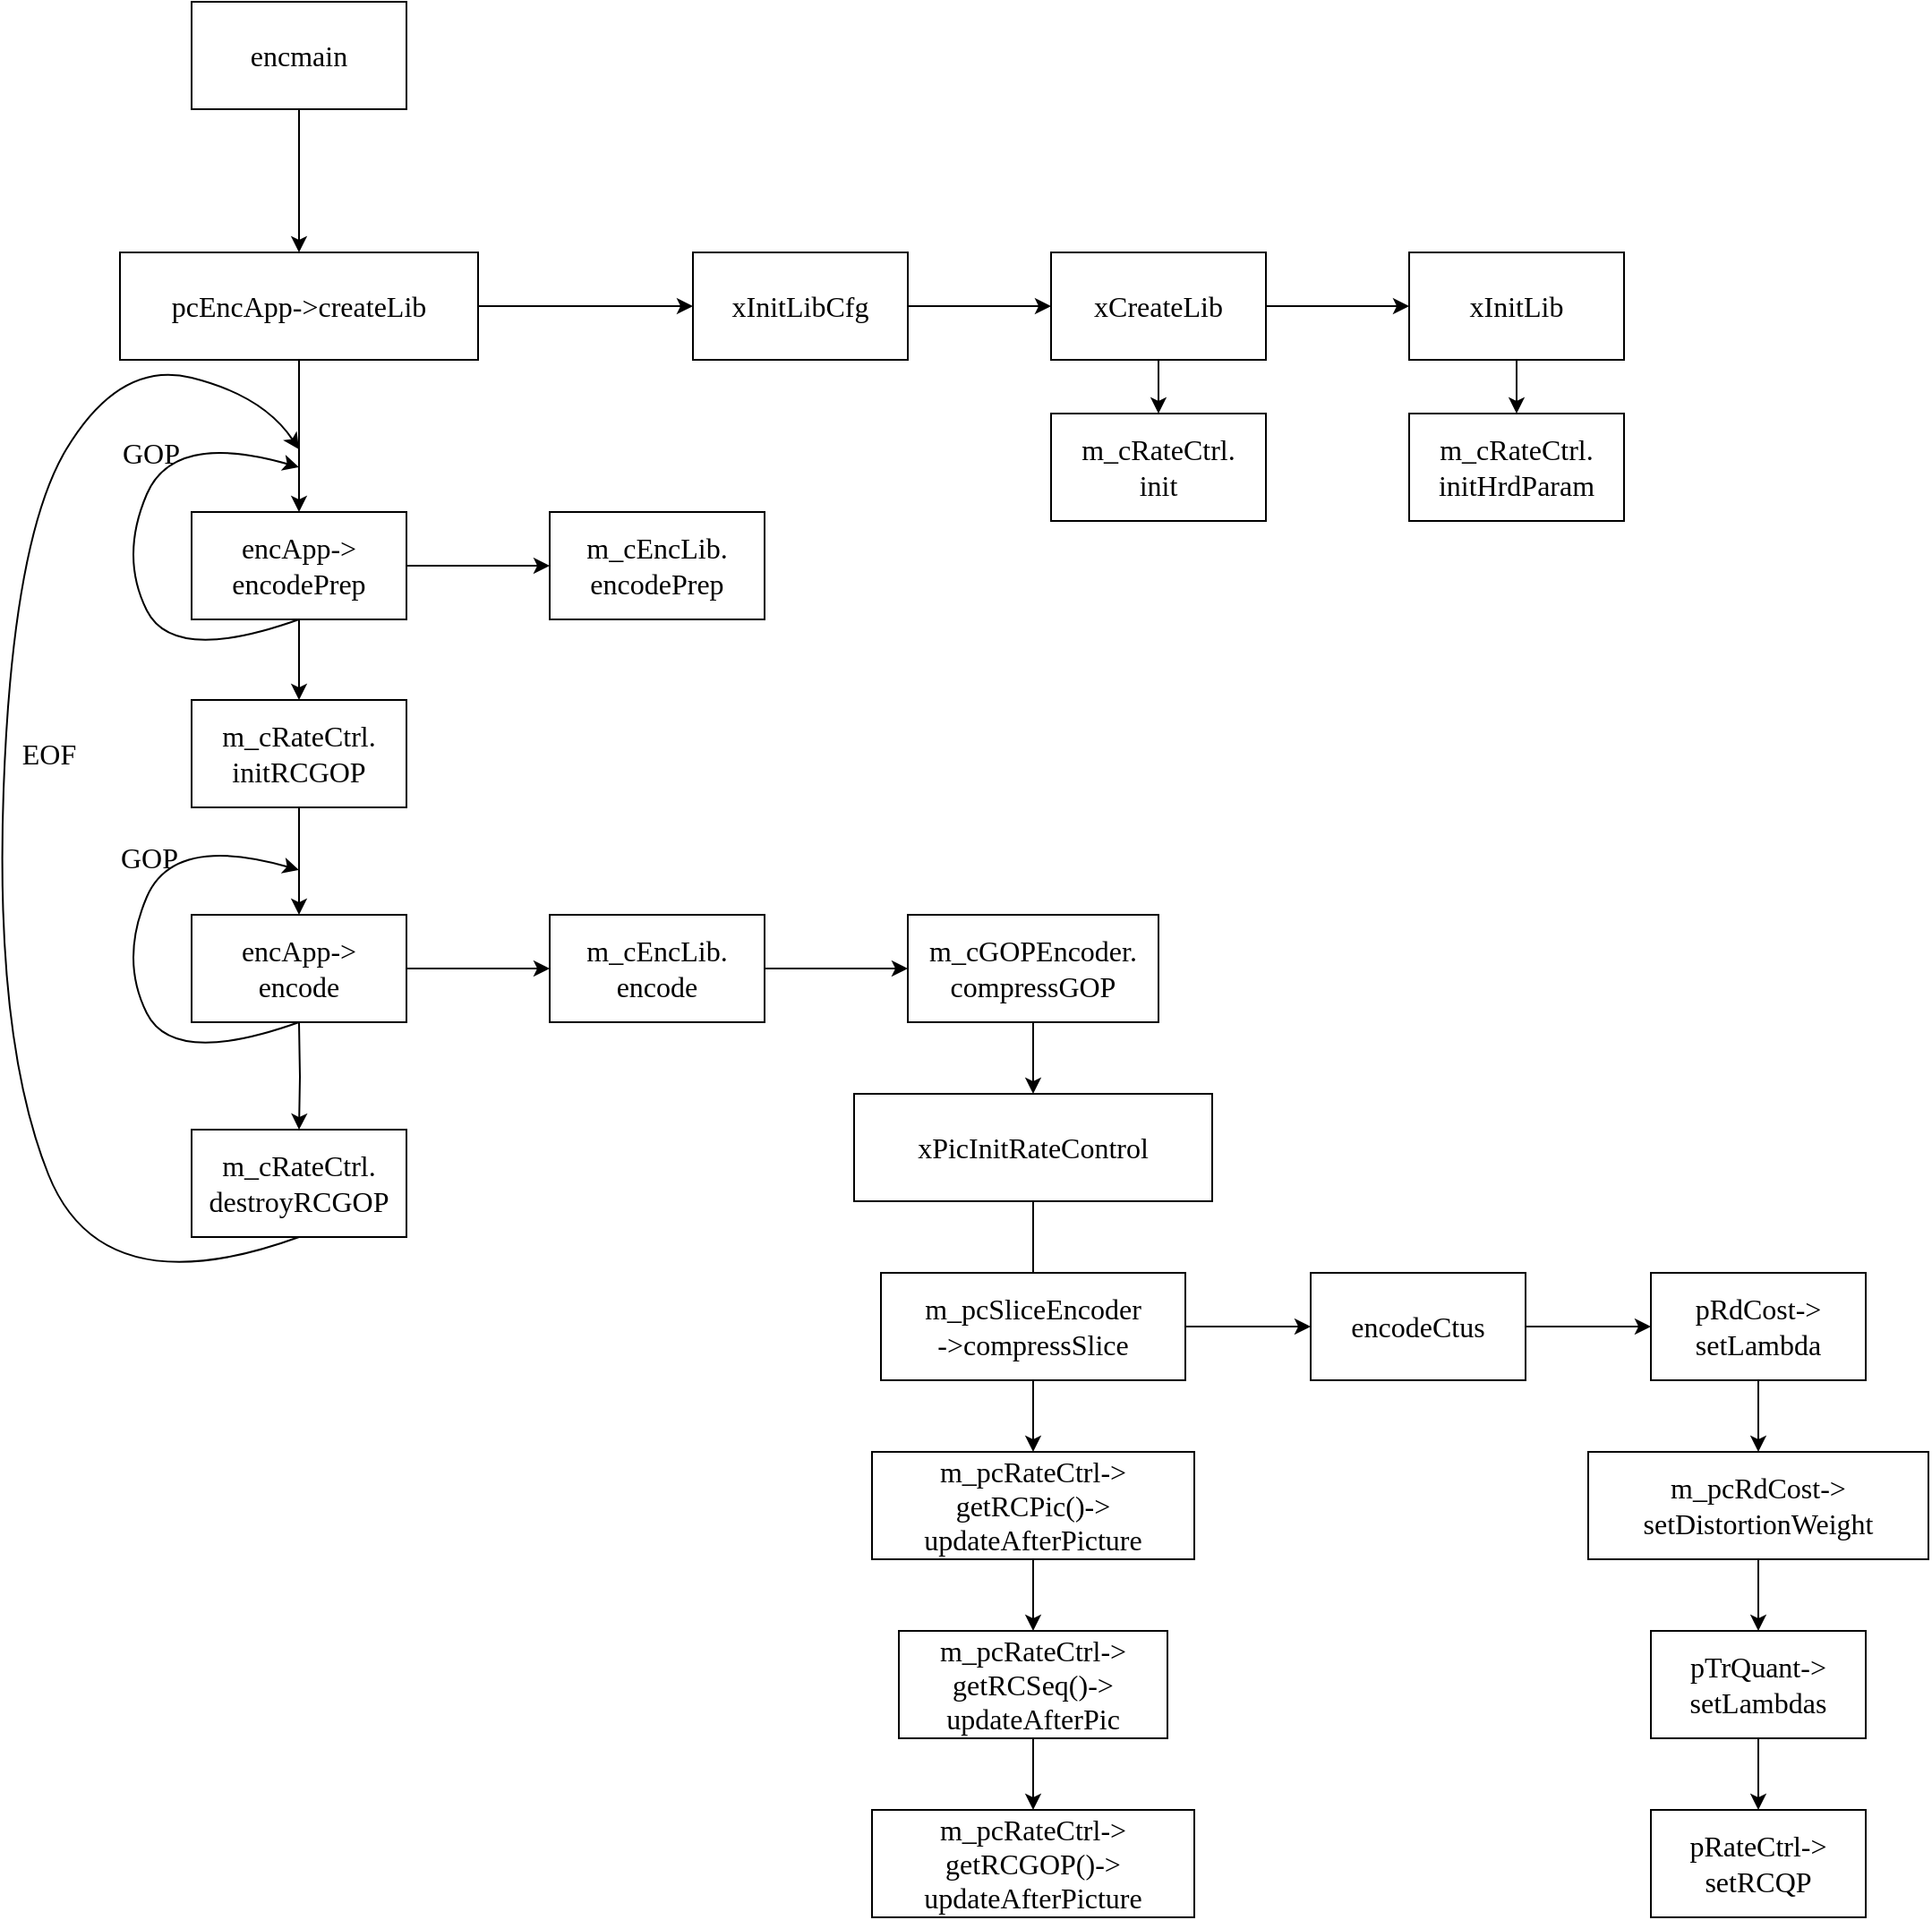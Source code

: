 <mxfile version="18.0.3" type="github">
  <diagram id="z2ERmampXV34Q7dFAgUw" name="Page-1">
    <mxGraphModel dx="956" dy="705" grid="1" gridSize="10" guides="1" tooltips="1" connect="1" arrows="1" fold="1" page="1" pageScale="1" pageWidth="827" pageHeight="1169" math="0" shadow="0">
      <root>
        <mxCell id="0" />
        <mxCell id="1" parent="0" />
        <mxCell id="PeY2l2dWGEtgDnYQ0aen-1" value="" style="edgeStyle=orthogonalEdgeStyle;rounded=0;orthogonalLoop=1;jettySize=auto;html=1;fontFamily=Lucida Console;fontSize=16;" edge="1" parent="1" source="PeY2l2dWGEtgDnYQ0aen-2" target="PeY2l2dWGEtgDnYQ0aen-5">
          <mxGeometry relative="1" as="geometry" />
        </mxCell>
        <mxCell id="PeY2l2dWGEtgDnYQ0aen-2" value="encmain" style="rounded=0;whiteSpace=wrap;html=1;fontFamily=Lucida Console;fontSize=16;" vertex="1" parent="1">
          <mxGeometry x="120" y="150" width="120" height="60" as="geometry" />
        </mxCell>
        <mxCell id="PeY2l2dWGEtgDnYQ0aen-3" value="" style="edgeStyle=orthogonalEdgeStyle;rounded=0;orthogonalLoop=1;jettySize=auto;html=1;fontFamily=Lucida Console;fontSize=16;" edge="1" parent="1" source="PeY2l2dWGEtgDnYQ0aen-5" target="PeY2l2dWGEtgDnYQ0aen-7">
          <mxGeometry relative="1" as="geometry" />
        </mxCell>
        <mxCell id="PeY2l2dWGEtgDnYQ0aen-4" value="" style="edgeStyle=orthogonalEdgeStyle;rounded=0;orthogonalLoop=1;jettySize=auto;html=1;fontFamily=Lucida Console;fontSize=16;" edge="1" parent="1" source="PeY2l2dWGEtgDnYQ0aen-5" target="PeY2l2dWGEtgDnYQ0aen-15">
          <mxGeometry relative="1" as="geometry" />
        </mxCell>
        <mxCell id="PeY2l2dWGEtgDnYQ0aen-5" value="pcEncApp-&amp;gt;createLib" style="whiteSpace=wrap;html=1;fontSize=16;fontFamily=Lucida Console;rounded=0;" vertex="1" parent="1">
          <mxGeometry x="80" y="290" width="200" height="60" as="geometry" />
        </mxCell>
        <mxCell id="PeY2l2dWGEtgDnYQ0aen-6" value="" style="edgeStyle=orthogonalEdgeStyle;rounded=0;orthogonalLoop=1;jettySize=auto;html=1;fontFamily=Lucida Console;fontSize=16;" edge="1" parent="1" source="PeY2l2dWGEtgDnYQ0aen-7" target="PeY2l2dWGEtgDnYQ0aen-10">
          <mxGeometry relative="1" as="geometry" />
        </mxCell>
        <mxCell id="PeY2l2dWGEtgDnYQ0aen-7" value="xInitLibCfg" style="whiteSpace=wrap;html=1;fontSize=16;fontFamily=Lucida Console;rounded=0;" vertex="1" parent="1">
          <mxGeometry x="400" y="290" width="120" height="60" as="geometry" />
        </mxCell>
        <mxCell id="PeY2l2dWGEtgDnYQ0aen-8" value="" style="edgeStyle=orthogonalEdgeStyle;rounded=0;orthogonalLoop=1;jettySize=auto;html=1;fontFamily=Lucida Console;fontSize=16;" edge="1" parent="1" source="PeY2l2dWGEtgDnYQ0aen-10" target="PeY2l2dWGEtgDnYQ0aen-12">
          <mxGeometry relative="1" as="geometry" />
        </mxCell>
        <mxCell id="PeY2l2dWGEtgDnYQ0aen-9" value="" style="edgeStyle=orthogonalEdgeStyle;rounded=0;orthogonalLoop=1;jettySize=auto;html=1;fontFamily=Lucida Console;fontSize=16;" edge="1" parent="1" source="PeY2l2dWGEtgDnYQ0aen-10" target="PeY2l2dWGEtgDnYQ0aen-13">
          <mxGeometry relative="1" as="geometry" />
        </mxCell>
        <mxCell id="PeY2l2dWGEtgDnYQ0aen-10" value="xCreateLib" style="whiteSpace=wrap;html=1;fontSize=16;fontFamily=Lucida Console;rounded=0;" vertex="1" parent="1">
          <mxGeometry x="600" y="290" width="120" height="60" as="geometry" />
        </mxCell>
        <mxCell id="PeY2l2dWGEtgDnYQ0aen-11" value="" style="edgeStyle=orthogonalEdgeStyle;rounded=0;orthogonalLoop=1;jettySize=auto;html=1;fontFamily=Lucida Console;fontSize=16;" edge="1" parent="1" source="PeY2l2dWGEtgDnYQ0aen-12" target="PeY2l2dWGEtgDnYQ0aen-14">
          <mxGeometry relative="1" as="geometry" />
        </mxCell>
        <mxCell id="PeY2l2dWGEtgDnYQ0aen-12" value="xInitLib" style="whiteSpace=wrap;html=1;fontSize=16;fontFamily=Lucida Console;rounded=0;" vertex="1" parent="1">
          <mxGeometry x="800" y="290" width="120" height="60" as="geometry" />
        </mxCell>
        <mxCell id="PeY2l2dWGEtgDnYQ0aen-13" value="m_cRateCtrl.&lt;br&gt;init" style="whiteSpace=wrap;html=1;fontSize=16;fontFamily=Lucida Console;rounded=0;" vertex="1" parent="1">
          <mxGeometry x="600" y="380" width="120" height="60" as="geometry" />
        </mxCell>
        <mxCell id="PeY2l2dWGEtgDnYQ0aen-14" value="m_cRateCtrl.&lt;br&gt;initHrdParam" style="whiteSpace=wrap;html=1;fontSize=16;fontFamily=Lucida Console;rounded=0;" vertex="1" parent="1">
          <mxGeometry x="800" y="380" width="120" height="60" as="geometry" />
        </mxCell>
        <mxCell id="PeY2l2dWGEtgDnYQ0aen-17" value="" style="edgeStyle=orthogonalEdgeStyle;rounded=0;orthogonalLoop=1;jettySize=auto;html=1;" edge="1" parent="1" source="PeY2l2dWGEtgDnYQ0aen-15" target="PeY2l2dWGEtgDnYQ0aen-16">
          <mxGeometry relative="1" as="geometry" />
        </mxCell>
        <mxCell id="PeY2l2dWGEtgDnYQ0aen-15" value="encApp-&amp;gt;&lt;br&gt;encodePrep" style="whiteSpace=wrap;html=1;fontSize=16;fontFamily=Lucida Console;rounded=0;" vertex="1" parent="1">
          <mxGeometry x="120" y="435" width="120" height="60" as="geometry" />
        </mxCell>
        <mxCell id="PeY2l2dWGEtgDnYQ0aen-19" value="" style="edgeStyle=orthogonalEdgeStyle;rounded=0;orthogonalLoop=1;jettySize=auto;html=1;exitX=0.5;exitY=1;exitDx=0;exitDy=0;" edge="1" parent="1" source="PeY2l2dWGEtgDnYQ0aen-15" target="PeY2l2dWGEtgDnYQ0aen-18">
          <mxGeometry relative="1" as="geometry" />
        </mxCell>
        <mxCell id="PeY2l2dWGEtgDnYQ0aen-16" value="m_cEncLib.&lt;br&gt;encodePrep" style="whiteSpace=wrap;html=1;fontSize=16;fontFamily=Lucida Console;rounded=0;" vertex="1" parent="1">
          <mxGeometry x="320" y="435" width="120" height="60" as="geometry" />
        </mxCell>
        <mxCell id="PeY2l2dWGEtgDnYQ0aen-24" value="" style="edgeStyle=orthogonalEdgeStyle;rounded=0;orthogonalLoop=1;jettySize=auto;html=1;fontFamily=Lucida Console;fontSize=16;" edge="1" parent="1" source="PeY2l2dWGEtgDnYQ0aen-18" target="PeY2l2dWGEtgDnYQ0aen-23">
          <mxGeometry relative="1" as="geometry" />
        </mxCell>
        <mxCell id="PeY2l2dWGEtgDnYQ0aen-18" value="m_cRateCtrl.&lt;br&gt;initRCGOP" style="whiteSpace=wrap;html=1;fontSize=16;fontFamily=Lucida Console;rounded=0;" vertex="1" parent="1">
          <mxGeometry x="120" y="540" width="120" height="60" as="geometry" />
        </mxCell>
        <mxCell id="PeY2l2dWGEtgDnYQ0aen-20" value="" style="curved=1;endArrow=classic;html=1;rounded=0;exitX=0.5;exitY=1;exitDx=0;exitDy=0;" edge="1" parent="1" source="PeY2l2dWGEtgDnYQ0aen-15">
          <mxGeometry width="50" height="50" relative="1" as="geometry">
            <mxPoint x="390" y="610" as="sourcePoint" />
            <mxPoint x="180" y="410" as="targetPoint" />
            <Array as="points">
              <mxPoint x="110" y="520" />
              <mxPoint x="80" y="460" />
              <mxPoint x="110" y="390" />
            </Array>
          </mxGeometry>
        </mxCell>
        <mxCell id="PeY2l2dWGEtgDnYQ0aen-22" value="GOP" style="text;html=1;resizable=0;autosize=1;align=center;verticalAlign=middle;points=[];fillColor=none;strokeColor=none;rounded=0;fontFamily=Lucida Console;fontSize=16;" vertex="1" parent="1">
          <mxGeometry x="77" y="392" width="40" height="20" as="geometry" />
        </mxCell>
        <mxCell id="PeY2l2dWGEtgDnYQ0aen-34" value="" style="edgeStyle=orthogonalEdgeStyle;rounded=0;orthogonalLoop=1;jettySize=auto;html=1;fontFamily=Lucida Console;fontSize=16;" edge="1" parent="1" source="PeY2l2dWGEtgDnYQ0aen-23" target="PeY2l2dWGEtgDnYQ0aen-33">
          <mxGeometry relative="1" as="geometry" />
        </mxCell>
        <mxCell id="PeY2l2dWGEtgDnYQ0aen-23" value="encApp-&amp;gt;&lt;br&gt;encode" style="whiteSpace=wrap;html=1;fontSize=16;fontFamily=Lucida Console;rounded=0;" vertex="1" parent="1">
          <mxGeometry x="120" y="660" width="120" height="60" as="geometry" />
        </mxCell>
        <mxCell id="PeY2l2dWGEtgDnYQ0aen-25" value="" style="curved=1;endArrow=classic;html=1;rounded=0;exitX=0.5;exitY=1;exitDx=0;exitDy=0;" edge="1" parent="1">
          <mxGeometry width="50" height="50" relative="1" as="geometry">
            <mxPoint x="180" y="720" as="sourcePoint" />
            <mxPoint x="180" y="635" as="targetPoint" />
            <Array as="points">
              <mxPoint x="110" y="745" />
              <mxPoint x="80" y="685" />
              <mxPoint x="110" y="615" />
            </Array>
          </mxGeometry>
        </mxCell>
        <mxCell id="PeY2l2dWGEtgDnYQ0aen-26" value="GOP" style="text;html=1;resizable=0;autosize=1;align=center;verticalAlign=middle;points=[];fillColor=none;strokeColor=none;rounded=0;fontFamily=Lucida Console;fontSize=16;" vertex="1" parent="1">
          <mxGeometry x="76" y="618" width="40" height="20" as="geometry" />
        </mxCell>
        <mxCell id="PeY2l2dWGEtgDnYQ0aen-27" value="" style="curved=1;endArrow=classic;html=1;rounded=0;fontFamily=Lucida Console;fontSize=16;exitX=0.5;exitY=1;exitDx=0;exitDy=0;" edge="1" parent="1" source="PeY2l2dWGEtgDnYQ0aen-39">
          <mxGeometry width="50" height="50" relative="1" as="geometry">
            <mxPoint x="60" y="820" as="sourcePoint" />
            <mxPoint x="180" y="400" as="targetPoint" />
            <Array as="points">
              <mxPoint x="70" y="880" />
              <mxPoint x="10" y="730" />
              <mxPoint x="20" y="450" />
              <mxPoint x="80" y="350" />
              <mxPoint x="160" y="370" />
            </Array>
          </mxGeometry>
        </mxCell>
        <mxCell id="PeY2l2dWGEtgDnYQ0aen-28" value="EOF" style="text;html=1;resizable=0;autosize=1;align=center;verticalAlign=middle;points=[];fillColor=none;strokeColor=none;rounded=0;fontFamily=Lucida Console;fontSize=16;" vertex="1" parent="1">
          <mxGeometry x="20" y="560" width="40" height="20" as="geometry" />
        </mxCell>
        <mxCell id="PeY2l2dWGEtgDnYQ0aen-36" value="" style="edgeStyle=orthogonalEdgeStyle;rounded=0;orthogonalLoop=1;jettySize=auto;html=1;fontFamily=Lucida Console;fontSize=16;" edge="1" parent="1" source="PeY2l2dWGEtgDnYQ0aen-33" target="PeY2l2dWGEtgDnYQ0aen-35">
          <mxGeometry relative="1" as="geometry" />
        </mxCell>
        <mxCell id="PeY2l2dWGEtgDnYQ0aen-33" value="m_cEncLib.&lt;br&gt;encode" style="whiteSpace=wrap;html=1;fontSize=16;fontFamily=Lucida Console;rounded=0;" vertex="1" parent="1">
          <mxGeometry x="320" y="660" width="120" height="60" as="geometry" />
        </mxCell>
        <mxCell id="PeY2l2dWGEtgDnYQ0aen-40" value="" style="edgeStyle=orthogonalEdgeStyle;rounded=0;orthogonalLoop=1;jettySize=auto;html=1;fontFamily=Lucida Console;fontSize=16;" edge="1" parent="1" target="PeY2l2dWGEtgDnYQ0aen-39">
          <mxGeometry relative="1" as="geometry">
            <mxPoint x="180" y="720" as="sourcePoint" />
          </mxGeometry>
        </mxCell>
        <mxCell id="PeY2l2dWGEtgDnYQ0aen-42" value="" style="edgeStyle=orthogonalEdgeStyle;rounded=0;orthogonalLoop=1;jettySize=auto;html=1;fontFamily=Lucida Console;fontSize=16;" edge="1" parent="1" source="PeY2l2dWGEtgDnYQ0aen-35" target="PeY2l2dWGEtgDnYQ0aen-41">
          <mxGeometry relative="1" as="geometry" />
        </mxCell>
        <mxCell id="PeY2l2dWGEtgDnYQ0aen-35" value="m_cGOPEncoder.&lt;br&gt;compressGOP" style="whiteSpace=wrap;html=1;fontSize=16;fontFamily=Lucida Console;rounded=0;" vertex="1" parent="1">
          <mxGeometry x="520" y="660" width="140" height="60" as="geometry" />
        </mxCell>
        <mxCell id="PeY2l2dWGEtgDnYQ0aen-39" value="m_cRateCtrl.&lt;br&gt;destroyRCGOP" style="whiteSpace=wrap;html=1;fontSize=16;fontFamily=Lucida Console;rounded=0;" vertex="1" parent="1">
          <mxGeometry x="120" y="780" width="120" height="60" as="geometry" />
        </mxCell>
        <mxCell id="PeY2l2dWGEtgDnYQ0aen-46" value="" style="edgeStyle=orthogonalEdgeStyle;rounded=0;orthogonalLoop=1;jettySize=auto;html=1;fontFamily=Lucida Console;fontSize=16;" edge="1" parent="1" source="PeY2l2dWGEtgDnYQ0aen-41">
          <mxGeometry relative="1" as="geometry">
            <mxPoint x="590" y="880" as="targetPoint" />
          </mxGeometry>
        </mxCell>
        <mxCell id="PeY2l2dWGEtgDnYQ0aen-41" value="xPicInitRateControl" style="whiteSpace=wrap;html=1;fontSize=16;fontFamily=Lucida Console;rounded=0;" vertex="1" parent="1">
          <mxGeometry x="490" y="760" width="200" height="60" as="geometry" />
        </mxCell>
        <mxCell id="PeY2l2dWGEtgDnYQ0aen-50" value="" style="edgeStyle=orthogonalEdgeStyle;rounded=0;orthogonalLoop=1;jettySize=auto;html=1;fontFamily=Lucida Console;fontSize=16;" edge="1" parent="1" source="PeY2l2dWGEtgDnYQ0aen-47" target="PeY2l2dWGEtgDnYQ0aen-49">
          <mxGeometry relative="1" as="geometry" />
        </mxCell>
        <mxCell id="PeY2l2dWGEtgDnYQ0aen-56" value="" style="edgeStyle=orthogonalEdgeStyle;rounded=0;orthogonalLoop=1;jettySize=auto;html=1;fontFamily=Lucida Console;fontSize=16;" edge="1" parent="1" source="PeY2l2dWGEtgDnYQ0aen-47" target="PeY2l2dWGEtgDnYQ0aen-55">
          <mxGeometry relative="1" as="geometry" />
        </mxCell>
        <mxCell id="PeY2l2dWGEtgDnYQ0aen-47" value="m_pcSliceEncoder&lt;br&gt;-&amp;gt;compressSlice" style="whiteSpace=wrap;html=1;fontSize=16;fontFamily=Lucida Console;rounded=0;" vertex="1" parent="1">
          <mxGeometry x="505" y="860" width="170" height="60" as="geometry" />
        </mxCell>
        <mxCell id="PeY2l2dWGEtgDnYQ0aen-52" value="" style="edgeStyle=orthogonalEdgeStyle;rounded=0;orthogonalLoop=1;jettySize=auto;html=1;fontFamily=Lucida Console;fontSize=16;" edge="1" parent="1" source="PeY2l2dWGEtgDnYQ0aen-49" target="PeY2l2dWGEtgDnYQ0aen-51">
          <mxGeometry relative="1" as="geometry" />
        </mxCell>
        <mxCell id="PeY2l2dWGEtgDnYQ0aen-49" value="m_pcRateCtrl-&amp;gt;&lt;br&gt;getRCPic()-&amp;gt;&lt;br&gt;updateAfterPicture" style="whiteSpace=wrap;html=1;fontSize=16;fontFamily=Lucida Console;rounded=0;" vertex="1" parent="1">
          <mxGeometry x="500" y="960" width="180" height="60" as="geometry" />
        </mxCell>
        <mxCell id="PeY2l2dWGEtgDnYQ0aen-54" value="" style="edgeStyle=orthogonalEdgeStyle;rounded=0;orthogonalLoop=1;jettySize=auto;html=1;fontFamily=Lucida Console;fontSize=16;" edge="1" parent="1" source="PeY2l2dWGEtgDnYQ0aen-51" target="PeY2l2dWGEtgDnYQ0aen-53">
          <mxGeometry relative="1" as="geometry" />
        </mxCell>
        <mxCell id="PeY2l2dWGEtgDnYQ0aen-51" value="m_pcRateCtrl-&amp;gt;&lt;br&gt;getRCSeq()-&amp;gt;&lt;br&gt;updateAfterPic" style="whiteSpace=wrap;html=1;fontSize=16;fontFamily=Lucida Console;rounded=0;" vertex="1" parent="1">
          <mxGeometry x="515" y="1060" width="150" height="60" as="geometry" />
        </mxCell>
        <mxCell id="PeY2l2dWGEtgDnYQ0aen-53" value="m_pcRateCtrl-&amp;gt;&lt;br&gt;getRCGOP()-&amp;gt;&lt;br&gt;updateAfterPicture" style="whiteSpace=wrap;html=1;fontSize=16;fontFamily=Lucida Console;rounded=0;" vertex="1" parent="1">
          <mxGeometry x="500" y="1160" width="180" height="60" as="geometry" />
        </mxCell>
        <mxCell id="PeY2l2dWGEtgDnYQ0aen-67" style="edgeStyle=orthogonalEdgeStyle;rounded=0;orthogonalLoop=1;jettySize=auto;html=1;exitX=1;exitY=0.5;exitDx=0;exitDy=0;entryX=0;entryY=0.5;entryDx=0;entryDy=0;fontFamily=Lucida Console;fontSize=16;" edge="1" parent="1" source="PeY2l2dWGEtgDnYQ0aen-55" target="PeY2l2dWGEtgDnYQ0aen-57">
          <mxGeometry relative="1" as="geometry" />
        </mxCell>
        <mxCell id="PeY2l2dWGEtgDnYQ0aen-55" value="encodeCtus" style="whiteSpace=wrap;html=1;fontSize=16;fontFamily=Lucida Console;rounded=0;" vertex="1" parent="1">
          <mxGeometry x="745" y="860" width="120" height="60" as="geometry" />
        </mxCell>
        <mxCell id="PeY2l2dWGEtgDnYQ0aen-60" value="" style="edgeStyle=orthogonalEdgeStyle;rounded=0;orthogonalLoop=1;jettySize=auto;html=1;fontFamily=Lucida Console;fontSize=16;" edge="1" parent="1" source="PeY2l2dWGEtgDnYQ0aen-57" target="PeY2l2dWGEtgDnYQ0aen-59">
          <mxGeometry relative="1" as="geometry" />
        </mxCell>
        <mxCell id="PeY2l2dWGEtgDnYQ0aen-57" value="pRdCost-&amp;gt;&lt;br&gt;setLambda" style="whiteSpace=wrap;html=1;fontSize=16;fontFamily=Lucida Console;rounded=0;" vertex="1" parent="1">
          <mxGeometry x="935" y="860" width="120" height="60" as="geometry" />
        </mxCell>
        <mxCell id="PeY2l2dWGEtgDnYQ0aen-65" style="edgeStyle=orthogonalEdgeStyle;rounded=0;orthogonalLoop=1;jettySize=auto;html=1;fontFamily=Lucida Console;fontSize=16;" edge="1" parent="1" source="PeY2l2dWGEtgDnYQ0aen-59" target="PeY2l2dWGEtgDnYQ0aen-61">
          <mxGeometry relative="1" as="geometry" />
        </mxCell>
        <mxCell id="PeY2l2dWGEtgDnYQ0aen-59" value="m_pcRdCost-&amp;gt;&lt;br&gt;setDistortionWeight" style="whiteSpace=wrap;html=1;fontSize=16;fontFamily=Lucida Console;rounded=0;" vertex="1" parent="1">
          <mxGeometry x="900" y="960" width="190" height="60" as="geometry" />
        </mxCell>
        <mxCell id="PeY2l2dWGEtgDnYQ0aen-64" value="" style="edgeStyle=orthogonalEdgeStyle;rounded=0;orthogonalLoop=1;jettySize=auto;html=1;fontFamily=Lucida Console;fontSize=16;" edge="1" parent="1" source="PeY2l2dWGEtgDnYQ0aen-61" target="PeY2l2dWGEtgDnYQ0aen-63">
          <mxGeometry relative="1" as="geometry" />
        </mxCell>
        <mxCell id="PeY2l2dWGEtgDnYQ0aen-61" value="pTrQuant-&amp;gt;&lt;br&gt;setLambdas" style="whiteSpace=wrap;html=1;fontSize=16;fontFamily=Lucida Console;rounded=0;" vertex="1" parent="1">
          <mxGeometry x="935" y="1060" width="120" height="60" as="geometry" />
        </mxCell>
        <mxCell id="PeY2l2dWGEtgDnYQ0aen-63" value="pRateCtrl-&amp;gt;&lt;br&gt;setRCQP" style="whiteSpace=wrap;html=1;fontSize=16;fontFamily=Lucida Console;rounded=0;" vertex="1" parent="1">
          <mxGeometry x="935" y="1160" width="120" height="60" as="geometry" />
        </mxCell>
      </root>
    </mxGraphModel>
  </diagram>
</mxfile>
